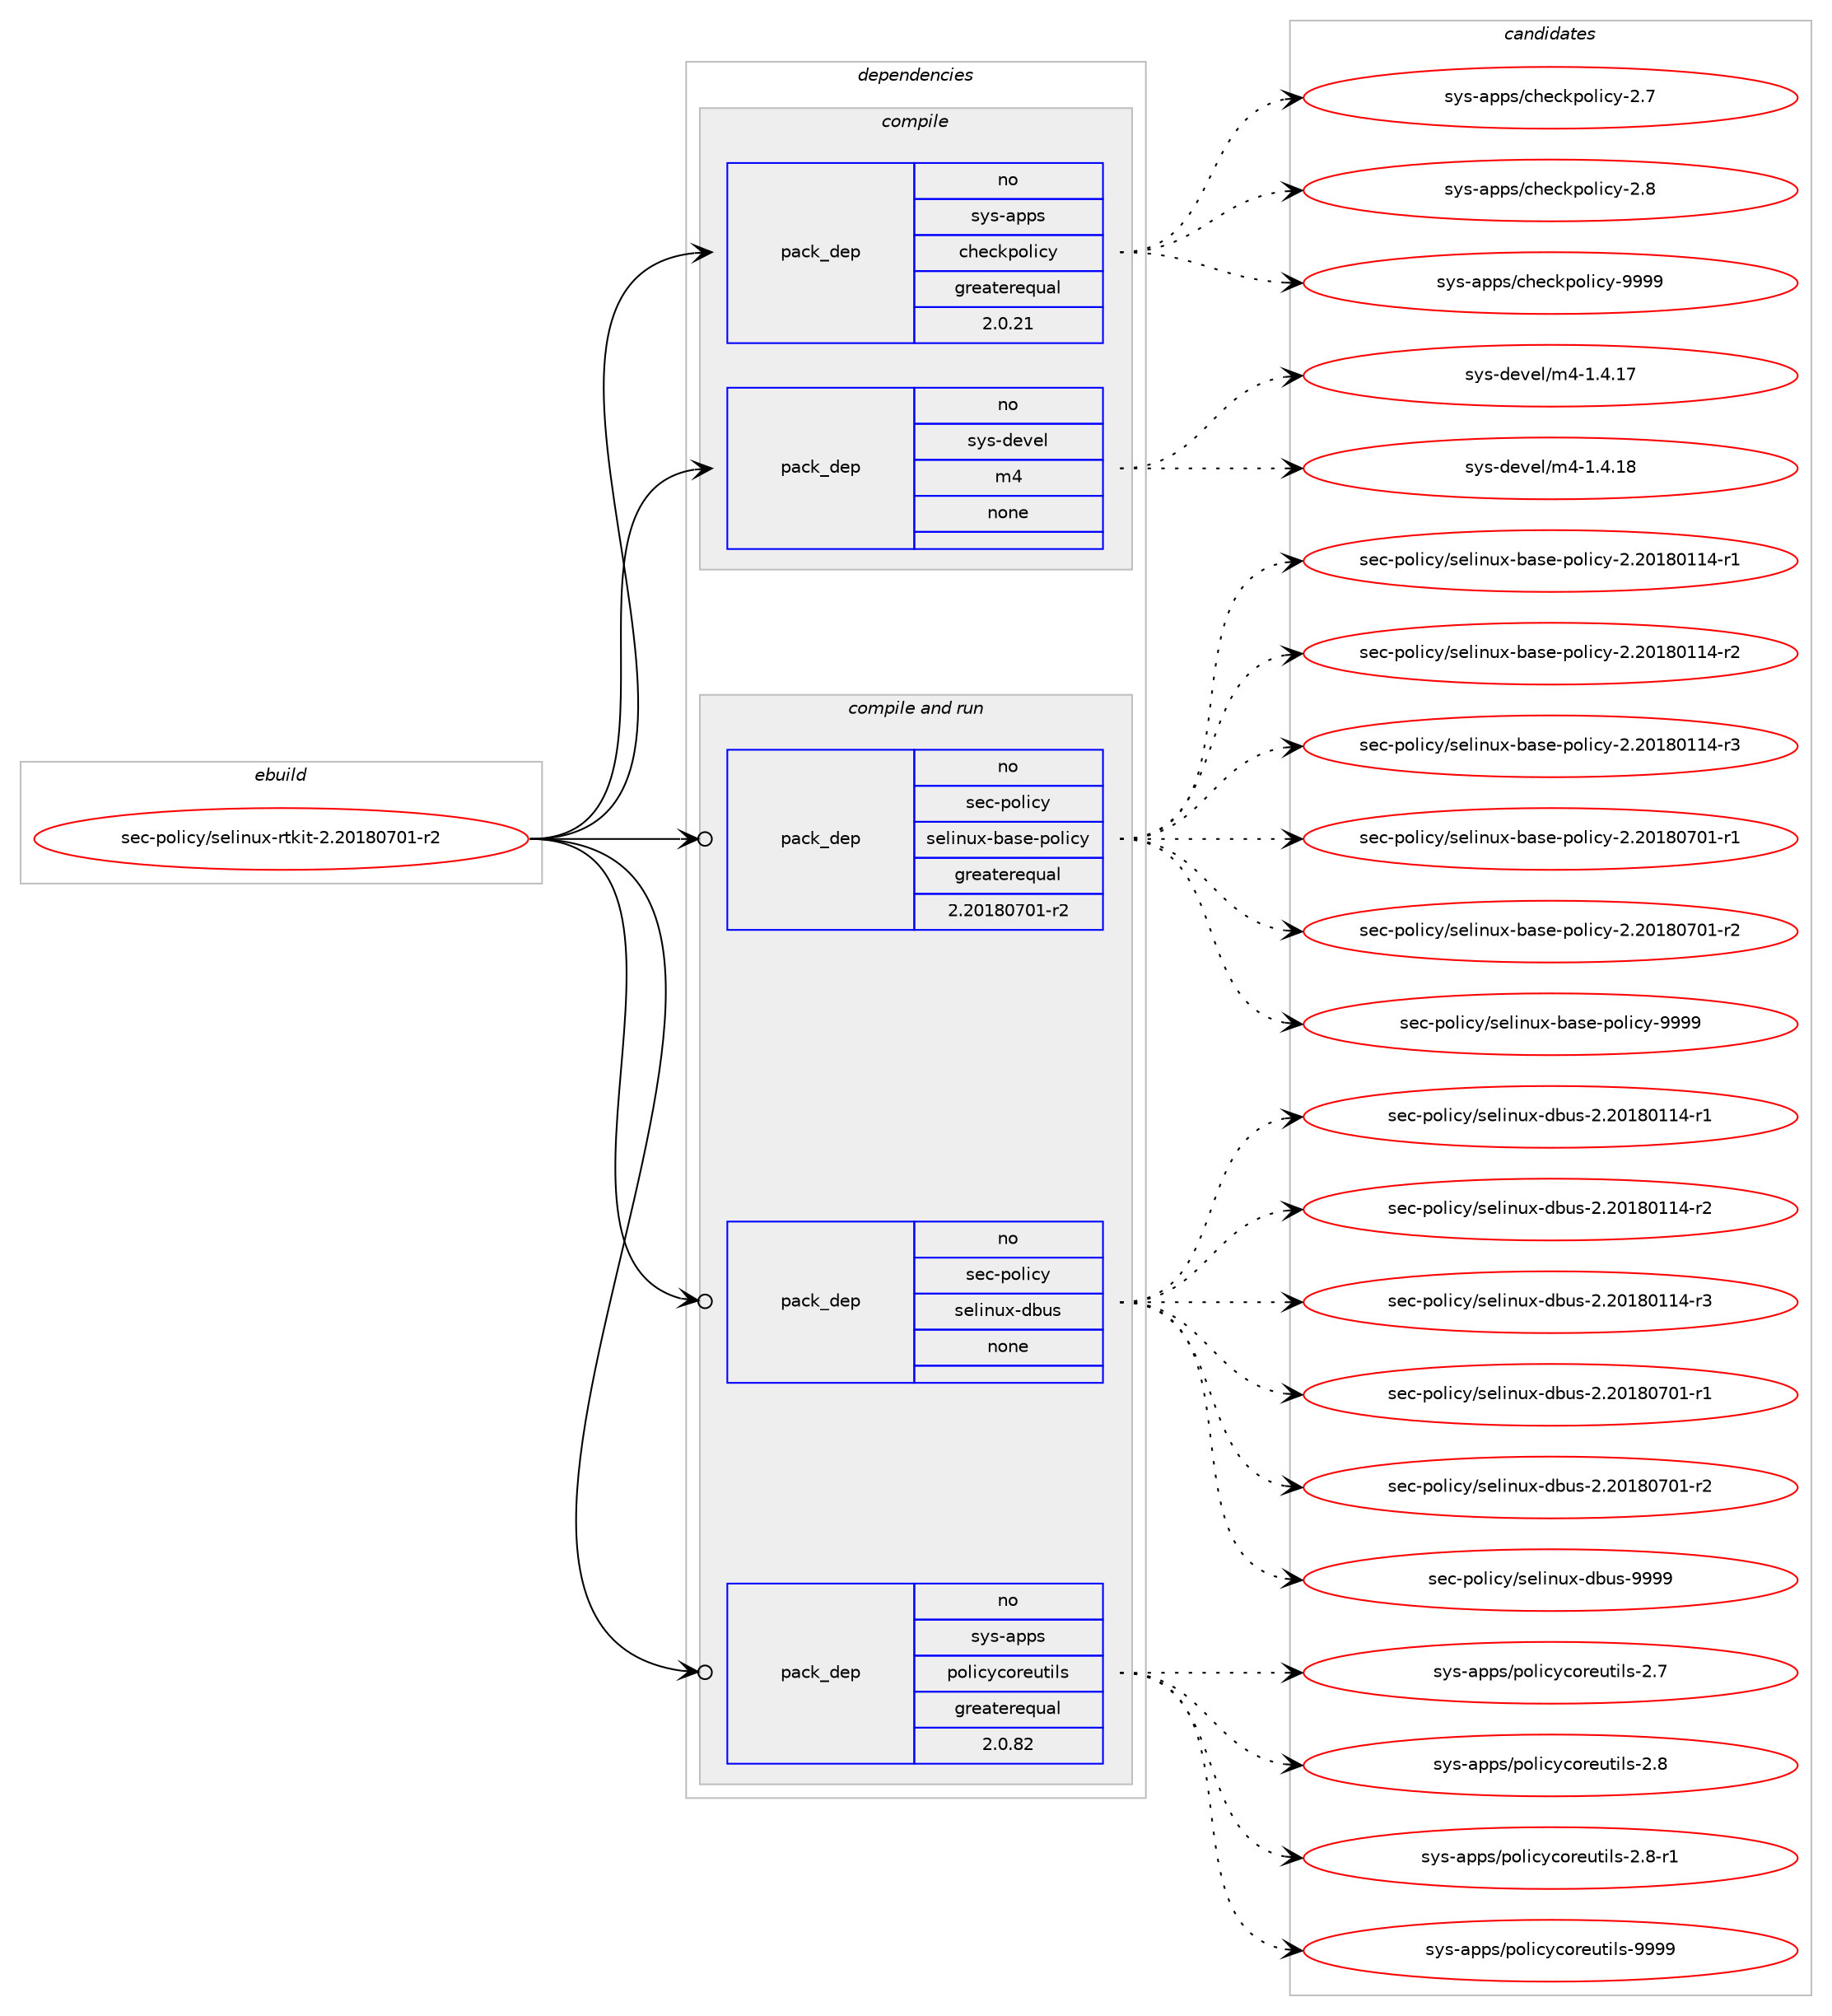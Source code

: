 digraph prolog {

# *************
# Graph options
# *************

newrank=true;
concentrate=true;
compound=true;
graph [rankdir=LR,fontname=Helvetica,fontsize=10,ranksep=1.5];#, ranksep=2.5, nodesep=0.2];
edge  [arrowhead=vee];
node  [fontname=Helvetica,fontsize=10];

# **********
# The ebuild
# **********

subgraph cluster_leftcol {
color=gray;
rank=same;
label=<<i>ebuild</i>>;
id [label="sec-policy/selinux-rtkit-2.20180701-r2", color=red, width=4, href="../sec-policy/selinux-rtkit-2.20180701-r2.svg"];
}

# ****************
# The dependencies
# ****************

subgraph cluster_midcol {
color=gray;
label=<<i>dependencies</i>>;
subgraph cluster_compile {
fillcolor="#eeeeee";
style=filled;
label=<<i>compile</i>>;
subgraph pack4977 {
dependency6047 [label=<<TABLE BORDER="0" CELLBORDER="1" CELLSPACING="0" CELLPADDING="4" WIDTH="220"><TR><TD ROWSPAN="6" CELLPADDING="30">pack_dep</TD></TR><TR><TD WIDTH="110">no</TD></TR><TR><TD>sys-apps</TD></TR><TR><TD>checkpolicy</TD></TR><TR><TD>greaterequal</TD></TR><TR><TD>2.0.21</TD></TR></TABLE>>, shape=none, color=blue];
}
id:e -> dependency6047:w [weight=20,style="solid",arrowhead="vee"];
subgraph pack4978 {
dependency6048 [label=<<TABLE BORDER="0" CELLBORDER="1" CELLSPACING="0" CELLPADDING="4" WIDTH="220"><TR><TD ROWSPAN="6" CELLPADDING="30">pack_dep</TD></TR><TR><TD WIDTH="110">no</TD></TR><TR><TD>sys-devel</TD></TR><TR><TD>m4</TD></TR><TR><TD>none</TD></TR><TR><TD></TD></TR></TABLE>>, shape=none, color=blue];
}
id:e -> dependency6048:w [weight=20,style="solid",arrowhead="vee"];
}
subgraph cluster_compileandrun {
fillcolor="#eeeeee";
style=filled;
label=<<i>compile and run</i>>;
subgraph pack4979 {
dependency6049 [label=<<TABLE BORDER="0" CELLBORDER="1" CELLSPACING="0" CELLPADDING="4" WIDTH="220"><TR><TD ROWSPAN="6" CELLPADDING="30">pack_dep</TD></TR><TR><TD WIDTH="110">no</TD></TR><TR><TD>sec-policy</TD></TR><TR><TD>selinux-base-policy</TD></TR><TR><TD>greaterequal</TD></TR><TR><TD>2.20180701-r2</TD></TR></TABLE>>, shape=none, color=blue];
}
id:e -> dependency6049:w [weight=20,style="solid",arrowhead="odotvee"];
subgraph pack4980 {
dependency6050 [label=<<TABLE BORDER="0" CELLBORDER="1" CELLSPACING="0" CELLPADDING="4" WIDTH="220"><TR><TD ROWSPAN="6" CELLPADDING="30">pack_dep</TD></TR><TR><TD WIDTH="110">no</TD></TR><TR><TD>sec-policy</TD></TR><TR><TD>selinux-dbus</TD></TR><TR><TD>none</TD></TR><TR><TD></TD></TR></TABLE>>, shape=none, color=blue];
}
id:e -> dependency6050:w [weight=20,style="solid",arrowhead="odotvee"];
subgraph pack4981 {
dependency6051 [label=<<TABLE BORDER="0" CELLBORDER="1" CELLSPACING="0" CELLPADDING="4" WIDTH="220"><TR><TD ROWSPAN="6" CELLPADDING="30">pack_dep</TD></TR><TR><TD WIDTH="110">no</TD></TR><TR><TD>sys-apps</TD></TR><TR><TD>policycoreutils</TD></TR><TR><TD>greaterequal</TD></TR><TR><TD>2.0.82</TD></TR></TABLE>>, shape=none, color=blue];
}
id:e -> dependency6051:w [weight=20,style="solid",arrowhead="odotvee"];
}
subgraph cluster_run {
fillcolor="#eeeeee";
style=filled;
label=<<i>run</i>>;
}
}

# **************
# The candidates
# **************

subgraph cluster_choices {
rank=same;
color=gray;
label=<<i>candidates</i>>;

subgraph choice4977 {
color=black;
nodesep=1;
choice11512111545971121121154799104101991071121111081059912145504655 [label="sys-apps/checkpolicy-2.7", color=red, width=4,href="../sys-apps/checkpolicy-2.7.svg"];
choice11512111545971121121154799104101991071121111081059912145504656 [label="sys-apps/checkpolicy-2.8", color=red, width=4,href="../sys-apps/checkpolicy-2.8.svg"];
choice1151211154597112112115479910410199107112111108105991214557575757 [label="sys-apps/checkpolicy-9999", color=red, width=4,href="../sys-apps/checkpolicy-9999.svg"];
dependency6047:e -> choice11512111545971121121154799104101991071121111081059912145504655:w [style=dotted,weight="100"];
dependency6047:e -> choice11512111545971121121154799104101991071121111081059912145504656:w [style=dotted,weight="100"];
dependency6047:e -> choice1151211154597112112115479910410199107112111108105991214557575757:w [style=dotted,weight="100"];
}
subgraph choice4978 {
color=black;
nodesep=1;
choice11512111545100101118101108471095245494652464955 [label="sys-devel/m4-1.4.17", color=red, width=4,href="../sys-devel/m4-1.4.17.svg"];
choice11512111545100101118101108471095245494652464956 [label="sys-devel/m4-1.4.18", color=red, width=4,href="../sys-devel/m4-1.4.18.svg"];
dependency6048:e -> choice11512111545100101118101108471095245494652464955:w [style=dotted,weight="100"];
dependency6048:e -> choice11512111545100101118101108471095245494652464956:w [style=dotted,weight="100"];
}
subgraph choice4979 {
color=black;
nodesep=1;
choice11510199451121111081059912147115101108105110117120459897115101451121111081059912145504650484956484949524511449 [label="sec-policy/selinux-base-policy-2.20180114-r1", color=red, width=4,href="../sec-policy/selinux-base-policy-2.20180114-r1.svg"];
choice11510199451121111081059912147115101108105110117120459897115101451121111081059912145504650484956484949524511450 [label="sec-policy/selinux-base-policy-2.20180114-r2", color=red, width=4,href="../sec-policy/selinux-base-policy-2.20180114-r2.svg"];
choice11510199451121111081059912147115101108105110117120459897115101451121111081059912145504650484956484949524511451 [label="sec-policy/selinux-base-policy-2.20180114-r3", color=red, width=4,href="../sec-policy/selinux-base-policy-2.20180114-r3.svg"];
choice11510199451121111081059912147115101108105110117120459897115101451121111081059912145504650484956485548494511449 [label="sec-policy/selinux-base-policy-2.20180701-r1", color=red, width=4,href="../sec-policy/selinux-base-policy-2.20180701-r1.svg"];
choice11510199451121111081059912147115101108105110117120459897115101451121111081059912145504650484956485548494511450 [label="sec-policy/selinux-base-policy-2.20180701-r2", color=red, width=4,href="../sec-policy/selinux-base-policy-2.20180701-r2.svg"];
choice1151019945112111108105991214711510110810511011712045989711510145112111108105991214557575757 [label="sec-policy/selinux-base-policy-9999", color=red, width=4,href="../sec-policy/selinux-base-policy-9999.svg"];
dependency6049:e -> choice11510199451121111081059912147115101108105110117120459897115101451121111081059912145504650484956484949524511449:w [style=dotted,weight="100"];
dependency6049:e -> choice11510199451121111081059912147115101108105110117120459897115101451121111081059912145504650484956484949524511450:w [style=dotted,weight="100"];
dependency6049:e -> choice11510199451121111081059912147115101108105110117120459897115101451121111081059912145504650484956484949524511451:w [style=dotted,weight="100"];
dependency6049:e -> choice11510199451121111081059912147115101108105110117120459897115101451121111081059912145504650484956485548494511449:w [style=dotted,weight="100"];
dependency6049:e -> choice11510199451121111081059912147115101108105110117120459897115101451121111081059912145504650484956485548494511450:w [style=dotted,weight="100"];
dependency6049:e -> choice1151019945112111108105991214711510110810511011712045989711510145112111108105991214557575757:w [style=dotted,weight="100"];
}
subgraph choice4980 {
color=black;
nodesep=1;
choice11510199451121111081059912147115101108105110117120451009811711545504650484956484949524511449 [label="sec-policy/selinux-dbus-2.20180114-r1", color=red, width=4,href="../sec-policy/selinux-dbus-2.20180114-r1.svg"];
choice11510199451121111081059912147115101108105110117120451009811711545504650484956484949524511450 [label="sec-policy/selinux-dbus-2.20180114-r2", color=red, width=4,href="../sec-policy/selinux-dbus-2.20180114-r2.svg"];
choice11510199451121111081059912147115101108105110117120451009811711545504650484956484949524511451 [label="sec-policy/selinux-dbus-2.20180114-r3", color=red, width=4,href="../sec-policy/selinux-dbus-2.20180114-r3.svg"];
choice11510199451121111081059912147115101108105110117120451009811711545504650484956485548494511449 [label="sec-policy/selinux-dbus-2.20180701-r1", color=red, width=4,href="../sec-policy/selinux-dbus-2.20180701-r1.svg"];
choice11510199451121111081059912147115101108105110117120451009811711545504650484956485548494511450 [label="sec-policy/selinux-dbus-2.20180701-r2", color=red, width=4,href="../sec-policy/selinux-dbus-2.20180701-r2.svg"];
choice1151019945112111108105991214711510110810511011712045100981171154557575757 [label="sec-policy/selinux-dbus-9999", color=red, width=4,href="../sec-policy/selinux-dbus-9999.svg"];
dependency6050:e -> choice11510199451121111081059912147115101108105110117120451009811711545504650484956484949524511449:w [style=dotted,weight="100"];
dependency6050:e -> choice11510199451121111081059912147115101108105110117120451009811711545504650484956484949524511450:w [style=dotted,weight="100"];
dependency6050:e -> choice11510199451121111081059912147115101108105110117120451009811711545504650484956484949524511451:w [style=dotted,weight="100"];
dependency6050:e -> choice11510199451121111081059912147115101108105110117120451009811711545504650484956485548494511449:w [style=dotted,weight="100"];
dependency6050:e -> choice11510199451121111081059912147115101108105110117120451009811711545504650484956485548494511450:w [style=dotted,weight="100"];
dependency6050:e -> choice1151019945112111108105991214711510110810511011712045100981171154557575757:w [style=dotted,weight="100"];
}
subgraph choice4981 {
color=black;
nodesep=1;
choice115121115459711211211547112111108105991219911111410111711610510811545504655 [label="sys-apps/policycoreutils-2.7", color=red, width=4,href="../sys-apps/policycoreutils-2.7.svg"];
choice115121115459711211211547112111108105991219911111410111711610510811545504656 [label="sys-apps/policycoreutils-2.8", color=red, width=4,href="../sys-apps/policycoreutils-2.8.svg"];
choice1151211154597112112115471121111081059912199111114101117116105108115455046564511449 [label="sys-apps/policycoreutils-2.8-r1", color=red, width=4,href="../sys-apps/policycoreutils-2.8-r1.svg"];
choice11512111545971121121154711211110810599121991111141011171161051081154557575757 [label="sys-apps/policycoreutils-9999", color=red, width=4,href="../sys-apps/policycoreutils-9999.svg"];
dependency6051:e -> choice115121115459711211211547112111108105991219911111410111711610510811545504655:w [style=dotted,weight="100"];
dependency6051:e -> choice115121115459711211211547112111108105991219911111410111711610510811545504656:w [style=dotted,weight="100"];
dependency6051:e -> choice1151211154597112112115471121111081059912199111114101117116105108115455046564511449:w [style=dotted,weight="100"];
dependency6051:e -> choice11512111545971121121154711211110810599121991111141011171161051081154557575757:w [style=dotted,weight="100"];
}
}

}
